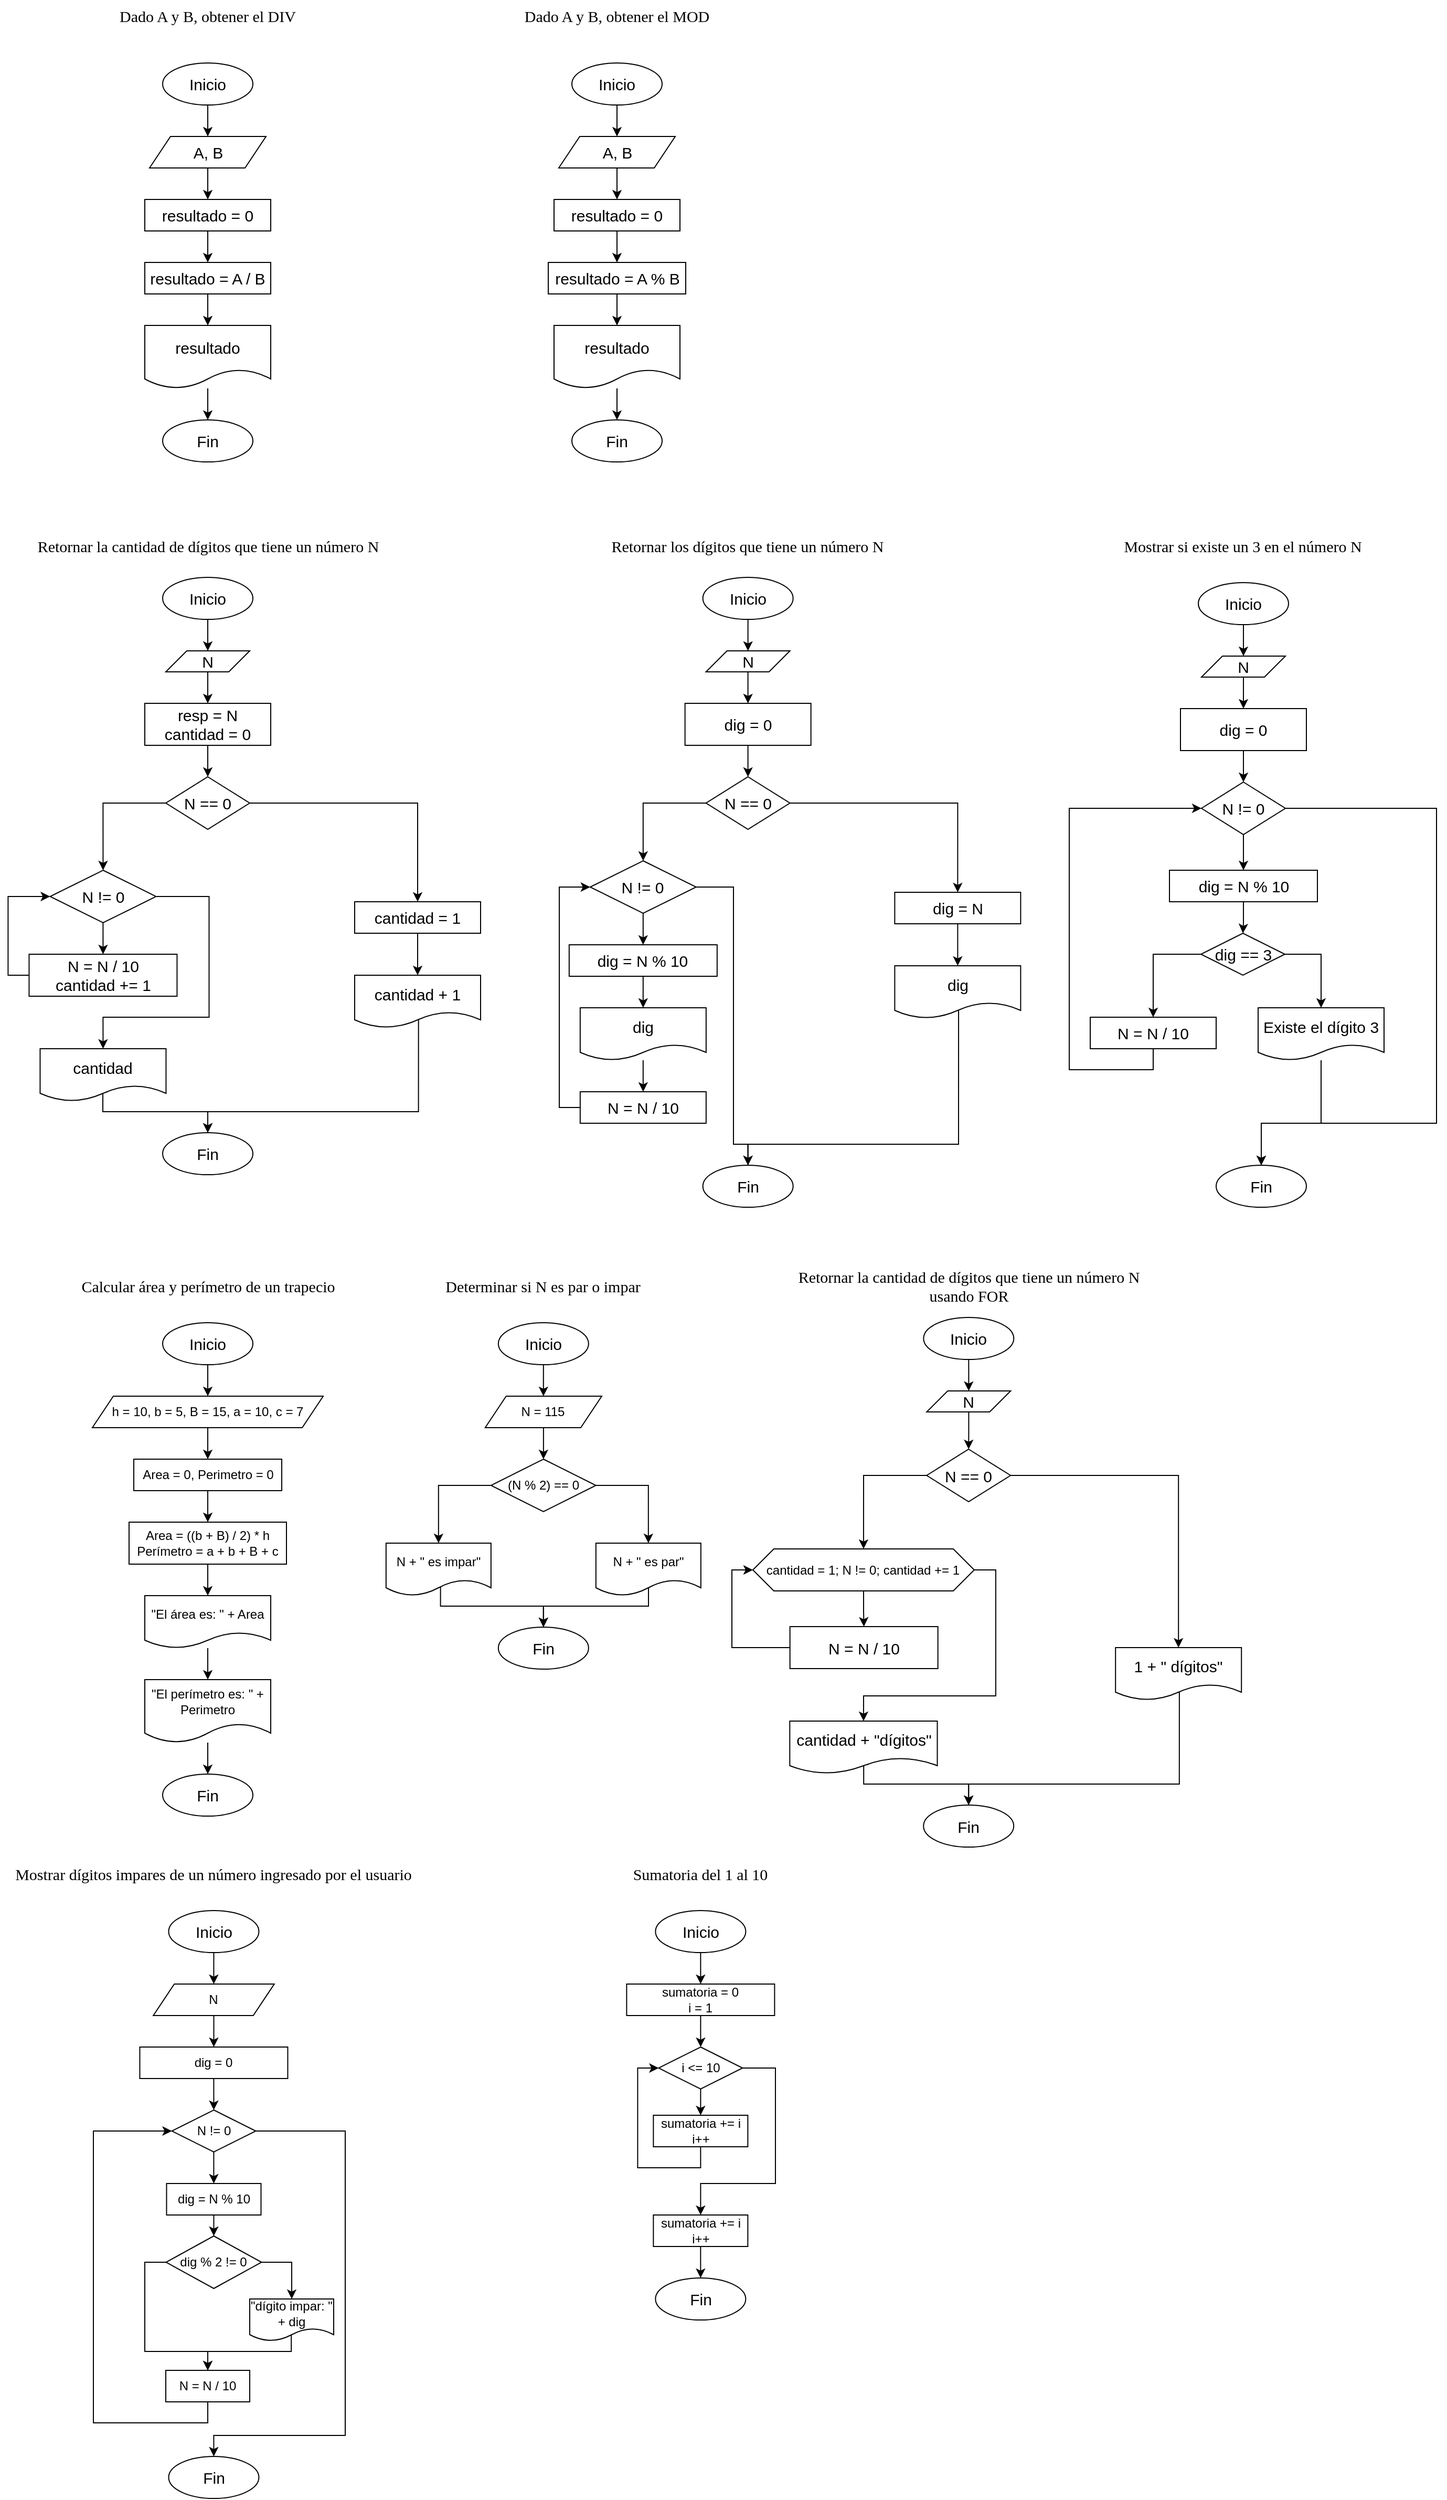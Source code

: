 <mxfile version="20.8.16" type="device"><diagram name="Página-1" id="uD408rvmGwpQXw0aSJ4G"><mxGraphModel dx="494" dy="295" grid="1" gridSize="10" guides="1" tooltips="1" connect="1" arrows="1" fold="1" page="1" pageScale="1" pageWidth="827" pageHeight="1169" math="0" shadow="0"><root><mxCell id="0"/><mxCell id="1" parent="0"/><mxCell id="5Xjq8jHOqUXC_461pEGS-1" value="&lt;font face=&quot;Garamond&quot; style=&quot;font-size: 15px;&quot;&gt;Dado A y B, obtener el DIV&lt;/font&gt;" style="text;html=1;strokeColor=none;fillColor=none;align=center;verticalAlign=middle;whiteSpace=wrap;rounded=0;" parent="1" vertex="1"><mxGeometry x="89" y="50" width="260" height="30" as="geometry"/></mxCell><mxCell id="5Xjq8jHOqUXC_461pEGS-2" value="&lt;font face=&quot;Garamond&quot; style=&quot;font-size: 15px;&quot;&gt;Dado A y B, obtener el MOD&lt;/font&gt;" style="text;html=1;strokeColor=none;fillColor=none;align=center;verticalAlign=middle;whiteSpace=wrap;rounded=0;" parent="1" vertex="1"><mxGeometry x="479" y="50" width="260" height="30" as="geometry"/></mxCell><mxCell id="5Xjq8jHOqUXC_461pEGS-12" style="edgeStyle=orthogonalEdgeStyle;rounded=0;orthogonalLoop=1;jettySize=auto;html=1;entryX=0.5;entryY=0;entryDx=0;entryDy=0;fontFamily=Helvetica;fontSize=15;" parent="1" source="5Xjq8jHOqUXC_461pEGS-3" target="5Xjq8jHOqUXC_461pEGS-4" edge="1"><mxGeometry relative="1" as="geometry"/></mxCell><mxCell id="5Xjq8jHOqUXC_461pEGS-3" value="&lt;font face=&quot;Helvetica&quot;&gt;Inicio&lt;/font&gt;" style="ellipse;whiteSpace=wrap;html=1;fontFamily=Garamond;fontSize=15;" parent="1" vertex="1"><mxGeometry x="176" y="110" width="86" height="40" as="geometry"/></mxCell><mxCell id="5Xjq8jHOqUXC_461pEGS-13" style="edgeStyle=orthogonalEdgeStyle;rounded=0;orthogonalLoop=1;jettySize=auto;html=1;entryX=0.5;entryY=0;entryDx=0;entryDy=0;fontFamily=Helvetica;fontSize=15;" parent="1" source="5Xjq8jHOqUXC_461pEGS-4" target="5Xjq8jHOqUXC_461pEGS-5" edge="1"><mxGeometry relative="1" as="geometry"/></mxCell><mxCell id="5Xjq8jHOqUXC_461pEGS-4" value="A, B" style="shape=parallelogram;perimeter=parallelogramPerimeter;whiteSpace=wrap;html=1;fixedSize=1;fontFamily=Helvetica;fontSize=15;" parent="1" vertex="1"><mxGeometry x="163.5" y="180" width="111" height="30" as="geometry"/></mxCell><mxCell id="5Xjq8jHOqUXC_461pEGS-14" style="edgeStyle=orthogonalEdgeStyle;rounded=0;orthogonalLoop=1;jettySize=auto;html=1;entryX=0.5;entryY=0;entryDx=0;entryDy=0;fontFamily=Helvetica;fontSize=15;" parent="1" source="5Xjq8jHOqUXC_461pEGS-5" target="5Xjq8jHOqUXC_461pEGS-6" edge="1"><mxGeometry relative="1" as="geometry"/></mxCell><mxCell id="5Xjq8jHOqUXC_461pEGS-5" value="resultado = 0" style="rounded=0;whiteSpace=wrap;html=1;fontFamily=Helvetica;fontSize=15;" parent="1" vertex="1"><mxGeometry x="159" y="240" width="120" height="30" as="geometry"/></mxCell><mxCell id="5Xjq8jHOqUXC_461pEGS-15" style="edgeStyle=orthogonalEdgeStyle;rounded=0;orthogonalLoop=1;jettySize=auto;html=1;entryX=0.5;entryY=0;entryDx=0;entryDy=0;fontFamily=Helvetica;fontSize=15;" parent="1" source="5Xjq8jHOqUXC_461pEGS-6" target="5Xjq8jHOqUXC_461pEGS-8" edge="1"><mxGeometry relative="1" as="geometry"/></mxCell><mxCell id="5Xjq8jHOqUXC_461pEGS-6" value="resultado = A / B" style="rounded=0;whiteSpace=wrap;html=1;fontFamily=Helvetica;fontSize=15;" parent="1" vertex="1"><mxGeometry x="159" y="300" width="120" height="30" as="geometry"/></mxCell><mxCell id="5Xjq8jHOqUXC_461pEGS-16" style="edgeStyle=orthogonalEdgeStyle;rounded=0;orthogonalLoop=1;jettySize=auto;html=1;entryX=0.5;entryY=0;entryDx=0;entryDy=0;fontFamily=Helvetica;fontSize=15;" parent="1" source="5Xjq8jHOqUXC_461pEGS-8" target="5Xjq8jHOqUXC_461pEGS-10" edge="1"><mxGeometry relative="1" as="geometry"/></mxCell><mxCell id="5Xjq8jHOqUXC_461pEGS-8" value="resultado" style="shape=document;whiteSpace=wrap;html=1;boundedLbl=1;fontFamily=Helvetica;fontSize=15;" parent="1" vertex="1"><mxGeometry x="159" y="360" width="120" height="60" as="geometry"/></mxCell><mxCell id="5Xjq8jHOqUXC_461pEGS-10" value="&lt;font face=&quot;Helvetica&quot;&gt;Fin&lt;/font&gt;" style="ellipse;whiteSpace=wrap;html=1;fontFamily=Garamond;fontSize=15;" parent="1" vertex="1"><mxGeometry x="176" y="450" width="86" height="40" as="geometry"/></mxCell><mxCell id="5Xjq8jHOqUXC_461pEGS-17" style="edgeStyle=orthogonalEdgeStyle;rounded=0;orthogonalLoop=1;jettySize=auto;html=1;entryX=0.5;entryY=0;entryDx=0;entryDy=0;fontFamily=Helvetica;fontSize=15;" parent="1" source="5Xjq8jHOqUXC_461pEGS-18" target="5Xjq8jHOqUXC_461pEGS-20" edge="1"><mxGeometry relative="1" as="geometry"/></mxCell><mxCell id="5Xjq8jHOqUXC_461pEGS-18" value="&lt;font face=&quot;Helvetica&quot;&gt;Inicio&lt;/font&gt;" style="ellipse;whiteSpace=wrap;html=1;fontFamily=Garamond;fontSize=15;" parent="1" vertex="1"><mxGeometry x="566" y="110" width="86" height="40" as="geometry"/></mxCell><mxCell id="5Xjq8jHOqUXC_461pEGS-19" style="edgeStyle=orthogonalEdgeStyle;rounded=0;orthogonalLoop=1;jettySize=auto;html=1;entryX=0.5;entryY=0;entryDx=0;entryDy=0;fontFamily=Helvetica;fontSize=15;" parent="1" source="5Xjq8jHOqUXC_461pEGS-20" target="5Xjq8jHOqUXC_461pEGS-22" edge="1"><mxGeometry relative="1" as="geometry"/></mxCell><mxCell id="5Xjq8jHOqUXC_461pEGS-20" value="A, B" style="shape=parallelogram;perimeter=parallelogramPerimeter;whiteSpace=wrap;html=1;fixedSize=1;fontFamily=Helvetica;fontSize=15;" parent="1" vertex="1"><mxGeometry x="553.5" y="180" width="111" height="30" as="geometry"/></mxCell><mxCell id="5Xjq8jHOqUXC_461pEGS-21" style="edgeStyle=orthogonalEdgeStyle;rounded=0;orthogonalLoop=1;jettySize=auto;html=1;entryX=0.5;entryY=0;entryDx=0;entryDy=0;fontFamily=Helvetica;fontSize=15;" parent="1" source="5Xjq8jHOqUXC_461pEGS-22" target="5Xjq8jHOqUXC_461pEGS-24" edge="1"><mxGeometry relative="1" as="geometry"/></mxCell><mxCell id="5Xjq8jHOqUXC_461pEGS-22" value="resultado = 0" style="rounded=0;whiteSpace=wrap;html=1;fontFamily=Helvetica;fontSize=15;" parent="1" vertex="1"><mxGeometry x="549" y="240" width="120" height="30" as="geometry"/></mxCell><mxCell id="5Xjq8jHOqUXC_461pEGS-23" style="edgeStyle=orthogonalEdgeStyle;rounded=0;orthogonalLoop=1;jettySize=auto;html=1;entryX=0.5;entryY=0;entryDx=0;entryDy=0;fontFamily=Helvetica;fontSize=15;" parent="1" source="5Xjq8jHOqUXC_461pEGS-24" target="5Xjq8jHOqUXC_461pEGS-26" edge="1"><mxGeometry relative="1" as="geometry"/></mxCell><mxCell id="5Xjq8jHOqUXC_461pEGS-24" value="resultado = A % B" style="rounded=0;whiteSpace=wrap;html=1;fontFamily=Helvetica;fontSize=15;" parent="1" vertex="1"><mxGeometry x="543.5" y="300" width="131" height="30" as="geometry"/></mxCell><mxCell id="5Xjq8jHOqUXC_461pEGS-25" style="edgeStyle=orthogonalEdgeStyle;rounded=0;orthogonalLoop=1;jettySize=auto;html=1;entryX=0.5;entryY=0;entryDx=0;entryDy=0;fontFamily=Helvetica;fontSize=15;" parent="1" source="5Xjq8jHOqUXC_461pEGS-26" target="5Xjq8jHOqUXC_461pEGS-27" edge="1"><mxGeometry relative="1" as="geometry"/></mxCell><mxCell id="5Xjq8jHOqUXC_461pEGS-26" value="resultado" style="shape=document;whiteSpace=wrap;html=1;boundedLbl=1;fontFamily=Helvetica;fontSize=15;" parent="1" vertex="1"><mxGeometry x="549" y="360" width="120" height="60" as="geometry"/></mxCell><mxCell id="5Xjq8jHOqUXC_461pEGS-27" value="&lt;font face=&quot;Helvetica&quot;&gt;Fin&lt;/font&gt;" style="ellipse;whiteSpace=wrap;html=1;fontFamily=Garamond;fontSize=15;" parent="1" vertex="1"><mxGeometry x="566" y="450" width="86" height="40" as="geometry"/></mxCell><mxCell id="5Xjq8jHOqUXC_461pEGS-28" value="&lt;font face=&quot;Garamond&quot; style=&quot;font-size: 15px;&quot;&gt;Retornar la cantidad de dígitos que tiene un número N&lt;/font&gt;" style="text;html=1;strokeColor=none;fillColor=none;align=center;verticalAlign=middle;whiteSpace=wrap;rounded=0;" parent="1" vertex="1"><mxGeometry x="53.5" y="555" width="331" height="30" as="geometry"/></mxCell><mxCell id="5Xjq8jHOqUXC_461pEGS-37" style="edgeStyle=orthogonalEdgeStyle;rounded=0;orthogonalLoop=1;jettySize=auto;html=1;entryX=0.5;entryY=0;entryDx=0;entryDy=0;fontFamily=Helvetica;fontSize=15;" parent="1" source="5Xjq8jHOqUXC_461pEGS-29" target="5Xjq8jHOqUXC_461pEGS-31" edge="1"><mxGeometry relative="1" as="geometry"/></mxCell><mxCell id="5Xjq8jHOqUXC_461pEGS-29" value="&lt;font face=&quot;Helvetica&quot;&gt;Inicio&lt;/font&gt;" style="ellipse;whiteSpace=wrap;html=1;fontFamily=Garamond;fontSize=15;" parent="1" vertex="1"><mxGeometry x="176" y="600" width="86" height="40" as="geometry"/></mxCell><mxCell id="5Xjq8jHOqUXC_461pEGS-30" value="&lt;font face=&quot;Helvetica&quot;&gt;Fin&lt;/font&gt;" style="ellipse;whiteSpace=wrap;html=1;fontFamily=Garamond;fontSize=15;" parent="1" vertex="1"><mxGeometry x="176" y="1129" width="86" height="40" as="geometry"/></mxCell><mxCell id="5Xjq8jHOqUXC_461pEGS-38" style="edgeStyle=orthogonalEdgeStyle;rounded=0;orthogonalLoop=1;jettySize=auto;html=1;entryX=0.5;entryY=0;entryDx=0;entryDy=0;fontFamily=Helvetica;fontSize=15;" parent="1" source="5Xjq8jHOqUXC_461pEGS-31" target="5Xjq8jHOqUXC_461pEGS-33" edge="1"><mxGeometry relative="1" as="geometry"/></mxCell><mxCell id="5Xjq8jHOqUXC_461pEGS-31" value="N" style="shape=parallelogram;perimeter=parallelogramPerimeter;whiteSpace=wrap;html=1;fixedSize=1;fontFamily=Helvetica;fontSize=15;" parent="1" vertex="1"><mxGeometry x="179" y="670" width="80" height="20" as="geometry"/></mxCell><mxCell id="5Xjq8jHOqUXC_461pEGS-40" style="edgeStyle=orthogonalEdgeStyle;rounded=0;orthogonalLoop=1;jettySize=auto;html=1;entryX=0.5;entryY=0;entryDx=0;entryDy=0;fontFamily=Helvetica;fontSize=15;" parent="1" source="5Xjq8jHOqUXC_461pEGS-32" target="5Xjq8jHOqUXC_461pEGS-34" edge="1"><mxGeometry relative="1" as="geometry"/></mxCell><mxCell id="5Xjq8jHOqUXC_461pEGS-42" style="edgeStyle=orthogonalEdgeStyle;rounded=0;orthogonalLoop=1;jettySize=auto;html=1;fontFamily=Helvetica;fontSize=15;entryX=0.5;entryY=0;entryDx=0;entryDy=0;exitX=1;exitY=0.5;exitDx=0;exitDy=0;" parent="1" source="5Xjq8jHOqUXC_461pEGS-32" target="5Xjq8jHOqUXC_461pEGS-41" edge="1"><mxGeometry relative="1" as="geometry"><mxPoint x="250.23" y="999" as="targetPoint"/><Array as="points"><mxPoint x="220.23" y="904"/><mxPoint x="220.23" y="1019"/><mxPoint x="119.23" y="1019"/></Array></mxGeometry></mxCell><mxCell id="5Xjq8jHOqUXC_461pEGS-32" value="N != 0" style="rhombus;whiteSpace=wrap;html=1;fontFamily=Helvetica;fontSize=15;" parent="1" vertex="1"><mxGeometry x="68.73" y="879" width="101" height="50" as="geometry"/></mxCell><mxCell id="5Xjq8jHOqUXC_461pEGS-44" style="edgeStyle=orthogonalEdgeStyle;rounded=0;orthogonalLoop=1;jettySize=auto;html=1;entryX=0.5;entryY=0;entryDx=0;entryDy=0;fontFamily=Helvetica;fontSize=15;" parent="1" source="5Xjq8jHOqUXC_461pEGS-33" target="5Xjq8jHOqUXC_461pEGS-43" edge="1"><mxGeometry relative="1" as="geometry"/></mxCell><mxCell id="5Xjq8jHOqUXC_461pEGS-33" value="resp = N&lt;br&gt;cantidad = 0" style="rounded=0;whiteSpace=wrap;html=1;fontFamily=Helvetica;fontSize=15;" parent="1" vertex="1"><mxGeometry x="159" y="720" width="120" height="40" as="geometry"/></mxCell><mxCell id="5Xjq8jHOqUXC_461pEGS-36" style="edgeStyle=orthogonalEdgeStyle;rounded=0;orthogonalLoop=1;jettySize=auto;html=1;entryX=0;entryY=0.5;entryDx=0;entryDy=0;fontFamily=Helvetica;fontSize=15;exitX=0;exitY=0.5;exitDx=0;exitDy=0;" parent="1" source="5Xjq8jHOqUXC_461pEGS-34" target="5Xjq8jHOqUXC_461pEGS-32" edge="1"><mxGeometry relative="1" as="geometry"/></mxCell><mxCell id="5Xjq8jHOqUXC_461pEGS-34" value="N = N / 10&lt;br&gt;cantidad += 1" style="rounded=0;whiteSpace=wrap;html=1;fontFamily=Helvetica;fontSize=15;" parent="1" vertex="1"><mxGeometry x="48.73" y="959" width="141" height="40" as="geometry"/></mxCell><mxCell id="5Xjq8jHOqUXC_461pEGS-48" style="edgeStyle=orthogonalEdgeStyle;rounded=0;orthogonalLoop=1;jettySize=auto;html=1;entryX=0.5;entryY=0;entryDx=0;entryDy=0;fontFamily=Helvetica;fontSize=15;exitX=0.533;exitY=0.825;exitDx=0;exitDy=0;exitPerimeter=0;" parent="1" source="5Xjq8jHOqUXC_461pEGS-41" target="5Xjq8jHOqUXC_461pEGS-30" edge="1"><mxGeometry relative="1" as="geometry"><Array as="points"><mxPoint x="119" y="1109"/><mxPoint x="219" y="1109"/></Array></mxGeometry></mxCell><mxCell id="5Xjq8jHOqUXC_461pEGS-41" value="cantidad" style="shape=document;whiteSpace=wrap;html=1;boundedLbl=1;fontFamily=Helvetica;fontSize=15;" parent="1" vertex="1"><mxGeometry x="59.23" y="1049" width="120" height="50" as="geometry"/></mxCell><mxCell id="5Xjq8jHOqUXC_461pEGS-51" style="edgeStyle=orthogonalEdgeStyle;rounded=0;orthogonalLoop=1;jettySize=auto;html=1;entryX=0.5;entryY=0;entryDx=0;entryDy=0;fontFamily=Helvetica;fontSize=15;" parent="1" source="5Xjq8jHOqUXC_461pEGS-43" target="5Xjq8jHOqUXC_461pEGS-50" edge="1"><mxGeometry relative="1" as="geometry"/></mxCell><mxCell id="5Xjq8jHOqUXC_461pEGS-99" style="edgeStyle=orthogonalEdgeStyle;rounded=0;orthogonalLoop=1;jettySize=auto;html=1;entryX=0.5;entryY=0;entryDx=0;entryDy=0;fontFamily=Helvetica;fontSize=15;" parent="1" source="5Xjq8jHOqUXC_461pEGS-43" target="5Xjq8jHOqUXC_461pEGS-32" edge="1"><mxGeometry relative="1" as="geometry"/></mxCell><mxCell id="5Xjq8jHOqUXC_461pEGS-43" value="N == 0" style="rhombus;whiteSpace=wrap;html=1;fontFamily=Helvetica;fontSize=15;" parent="1" vertex="1"><mxGeometry x="179" y="790" width="80" height="50" as="geometry"/></mxCell><mxCell id="5Xjq8jHOqUXC_461pEGS-49" style="edgeStyle=orthogonalEdgeStyle;rounded=0;orthogonalLoop=1;jettySize=auto;html=1;entryX=0.5;entryY=0;entryDx=0;entryDy=0;fontFamily=Helvetica;fontSize=15;exitX=0.507;exitY=0.846;exitDx=0;exitDy=0;exitPerimeter=0;" parent="1" source="5Xjq8jHOqUXC_461pEGS-46" target="5Xjq8jHOqUXC_461pEGS-30" edge="1"><mxGeometry relative="1" as="geometry"><Array as="points"><mxPoint x="420" y="1109"/><mxPoint x="219" y="1109"/></Array></mxGeometry></mxCell><mxCell id="5Xjq8jHOqUXC_461pEGS-46" value="cantidad + 1" style="shape=document;whiteSpace=wrap;html=1;boundedLbl=1;fontFamily=Helvetica;fontSize=15;" parent="1" vertex="1"><mxGeometry x="359" y="979" width="120" height="50" as="geometry"/></mxCell><mxCell id="5Xjq8jHOqUXC_461pEGS-52" style="edgeStyle=orthogonalEdgeStyle;rounded=0;orthogonalLoop=1;jettySize=auto;html=1;entryX=0.5;entryY=0;entryDx=0;entryDy=0;fontFamily=Helvetica;fontSize=15;" parent="1" source="5Xjq8jHOqUXC_461pEGS-50" target="5Xjq8jHOqUXC_461pEGS-46" edge="1"><mxGeometry relative="1" as="geometry"/></mxCell><mxCell id="5Xjq8jHOqUXC_461pEGS-50" value="cantidad = 1" style="rounded=0;whiteSpace=wrap;html=1;fontFamily=Helvetica;fontSize=15;" parent="1" vertex="1"><mxGeometry x="359" y="909" width="120" height="30" as="geometry"/></mxCell><mxCell id="5Xjq8jHOqUXC_461pEGS-66" value="&lt;font face=&quot;Garamond&quot; style=&quot;font-size: 15px;&quot;&gt;Retornar los dígitos que tiene un número N&lt;/font&gt;" style="text;html=1;strokeColor=none;fillColor=none;align=center;verticalAlign=middle;whiteSpace=wrap;rounded=0;" parent="1" vertex="1"><mxGeometry x="568.33" y="555" width="331" height="30" as="geometry"/></mxCell><mxCell id="5Xjq8jHOqUXC_461pEGS-67" style="edgeStyle=orthogonalEdgeStyle;rounded=0;orthogonalLoop=1;jettySize=auto;html=1;entryX=0.5;entryY=0;entryDx=0;entryDy=0;fontFamily=Helvetica;fontSize=15;" parent="1" source="5Xjq8jHOqUXC_461pEGS-68" target="5Xjq8jHOqUXC_461pEGS-71" edge="1"><mxGeometry relative="1" as="geometry"/></mxCell><mxCell id="5Xjq8jHOqUXC_461pEGS-68" value="&lt;font face=&quot;Helvetica&quot;&gt;Inicio&lt;/font&gt;" style="ellipse;whiteSpace=wrap;html=1;fontFamily=Garamond;fontSize=15;" parent="1" vertex="1"><mxGeometry x="690.83" y="600" width="86" height="40" as="geometry"/></mxCell><mxCell id="5Xjq8jHOqUXC_461pEGS-69" value="&lt;font face=&quot;Helvetica&quot;&gt;Fin&lt;/font&gt;" style="ellipse;whiteSpace=wrap;html=1;fontFamily=Garamond;fontSize=15;" parent="1" vertex="1"><mxGeometry x="690.83" y="1160" width="86" height="40" as="geometry"/></mxCell><mxCell id="5Xjq8jHOqUXC_461pEGS-70" style="edgeStyle=orthogonalEdgeStyle;rounded=0;orthogonalLoop=1;jettySize=auto;html=1;entryX=0.5;entryY=0;entryDx=0;entryDy=0;fontFamily=Helvetica;fontSize=15;" parent="1" source="5Xjq8jHOqUXC_461pEGS-71" target="5Xjq8jHOqUXC_461pEGS-76" edge="1"><mxGeometry relative="1" as="geometry"/></mxCell><mxCell id="5Xjq8jHOqUXC_461pEGS-71" value="N" style="shape=parallelogram;perimeter=parallelogramPerimeter;whiteSpace=wrap;html=1;fixedSize=1;fontFamily=Helvetica;fontSize=15;" parent="1" vertex="1"><mxGeometry x="693.83" y="670" width="80" height="20" as="geometry"/></mxCell><mxCell id="5Xjq8jHOqUXC_461pEGS-72" style="edgeStyle=orthogonalEdgeStyle;rounded=0;orthogonalLoop=1;jettySize=auto;html=1;entryX=0.5;entryY=0;entryDx=0;entryDy=0;fontFamily=Helvetica;fontSize=15;" parent="1" source="5Xjq8jHOqUXC_461pEGS-74" target="5Xjq8jHOqUXC_461pEGS-78" edge="1"><mxGeometry relative="1" as="geometry"/></mxCell><mxCell id="5Xjq8jHOqUXC_461pEGS-101" style="edgeStyle=orthogonalEdgeStyle;rounded=0;orthogonalLoop=1;jettySize=auto;html=1;entryX=0.5;entryY=0;entryDx=0;entryDy=0;fontFamily=Helvetica;fontSize=15;" parent="1" source="5Xjq8jHOqUXC_461pEGS-74" target="5Xjq8jHOqUXC_461pEGS-69" edge="1"><mxGeometry relative="1" as="geometry"><Array as="points"><mxPoint x="720" y="895"/><mxPoint x="720" y="1140"/><mxPoint x="734" y="1140"/></Array></mxGeometry></mxCell><mxCell id="5Xjq8jHOqUXC_461pEGS-74" value="N != 0" style="rhombus;whiteSpace=wrap;html=1;fontFamily=Helvetica;fontSize=15;" parent="1" vertex="1"><mxGeometry x="583.42" y="870" width="101" height="50" as="geometry"/></mxCell><mxCell id="5Xjq8jHOqUXC_461pEGS-75" style="edgeStyle=orthogonalEdgeStyle;rounded=0;orthogonalLoop=1;jettySize=auto;html=1;entryX=0.5;entryY=0;entryDx=0;entryDy=0;fontFamily=Helvetica;fontSize=15;" parent="1" source="5Xjq8jHOqUXC_461pEGS-76" target="5Xjq8jHOqUXC_461pEGS-83" edge="1"><mxGeometry relative="1" as="geometry"/></mxCell><mxCell id="5Xjq8jHOqUXC_461pEGS-76" value="dig = 0" style="rounded=0;whiteSpace=wrap;html=1;fontFamily=Helvetica;fontSize=15;" parent="1" vertex="1"><mxGeometry x="673.83" y="720" width="120" height="40" as="geometry"/></mxCell><mxCell id="5Xjq8jHOqUXC_461pEGS-96" style="edgeStyle=orthogonalEdgeStyle;rounded=0;orthogonalLoop=1;jettySize=auto;html=1;entryX=0.5;entryY=0;entryDx=0;entryDy=0;fontFamily=Helvetica;fontSize=15;" parent="1" source="5Xjq8jHOqUXC_461pEGS-78" target="5Xjq8jHOqUXC_461pEGS-93" edge="1"><mxGeometry relative="1" as="geometry"/></mxCell><mxCell id="5Xjq8jHOqUXC_461pEGS-78" value="dig = N % 10" style="rounded=0;whiteSpace=wrap;html=1;fontFamily=Helvetica;fontSize=15;" parent="1" vertex="1"><mxGeometry x="563.42" y="950" width="141" height="30" as="geometry"/></mxCell><mxCell id="5Xjq8jHOqUXC_461pEGS-81" style="edgeStyle=orthogonalEdgeStyle;rounded=0;orthogonalLoop=1;jettySize=auto;html=1;entryX=0.5;entryY=0;entryDx=0;entryDy=0;fontFamily=Helvetica;fontSize=15;" parent="1" source="5Xjq8jHOqUXC_461pEGS-83" target="5Xjq8jHOqUXC_461pEGS-87" edge="1"><mxGeometry relative="1" as="geometry"/></mxCell><mxCell id="5Xjq8jHOqUXC_461pEGS-100" style="edgeStyle=orthogonalEdgeStyle;rounded=0;orthogonalLoop=1;jettySize=auto;html=1;entryX=0.5;entryY=0;entryDx=0;entryDy=0;fontFamily=Helvetica;fontSize=15;" parent="1" source="5Xjq8jHOqUXC_461pEGS-83" target="5Xjq8jHOqUXC_461pEGS-74" edge="1"><mxGeometry relative="1" as="geometry"/></mxCell><mxCell id="5Xjq8jHOqUXC_461pEGS-83" value="N == 0" style="rhombus;whiteSpace=wrap;html=1;fontFamily=Helvetica;fontSize=15;" parent="1" vertex="1"><mxGeometry x="693.83" y="790" width="80" height="50" as="geometry"/></mxCell><mxCell id="5Xjq8jHOqUXC_461pEGS-84" style="edgeStyle=orthogonalEdgeStyle;rounded=0;orthogonalLoop=1;jettySize=auto;html=1;entryX=0.5;entryY=0;entryDx=0;entryDy=0;fontFamily=Helvetica;fontSize=15;exitX=0.507;exitY=0.846;exitDx=0;exitDy=0;exitPerimeter=0;" parent="1" source="5Xjq8jHOqUXC_461pEGS-85" target="5Xjq8jHOqUXC_461pEGS-69" edge="1"><mxGeometry relative="1" as="geometry"><Array as="points"><mxPoint x="935" y="1140"/><mxPoint x="734" y="1140"/></Array></mxGeometry></mxCell><mxCell id="5Xjq8jHOqUXC_461pEGS-85" value="dig" style="shape=document;whiteSpace=wrap;html=1;boundedLbl=1;fontFamily=Helvetica;fontSize=15;" parent="1" vertex="1"><mxGeometry x="873.69" y="970" width="120" height="50" as="geometry"/></mxCell><mxCell id="5Xjq8jHOqUXC_461pEGS-86" style="edgeStyle=orthogonalEdgeStyle;rounded=0;orthogonalLoop=1;jettySize=auto;html=1;entryX=0.5;entryY=0;entryDx=0;entryDy=0;fontFamily=Helvetica;fontSize=15;" parent="1" source="5Xjq8jHOqUXC_461pEGS-87" target="5Xjq8jHOqUXC_461pEGS-85" edge="1"><mxGeometry relative="1" as="geometry"/></mxCell><mxCell id="5Xjq8jHOqUXC_461pEGS-87" value="dig = N" style="rounded=0;whiteSpace=wrap;html=1;fontFamily=Helvetica;fontSize=15;" parent="1" vertex="1"><mxGeometry x="873.69" y="900" width="120" height="30" as="geometry"/></mxCell><mxCell id="5Xjq8jHOqUXC_461pEGS-97" style="edgeStyle=orthogonalEdgeStyle;rounded=0;orthogonalLoop=1;jettySize=auto;html=1;entryX=0.5;entryY=0;entryDx=0;entryDy=0;fontFamily=Helvetica;fontSize=15;" parent="1" source="5Xjq8jHOqUXC_461pEGS-93" target="5Xjq8jHOqUXC_461pEGS-94" edge="1"><mxGeometry relative="1" as="geometry"/></mxCell><mxCell id="5Xjq8jHOqUXC_461pEGS-93" value="dig" style="shape=document;whiteSpace=wrap;html=1;boundedLbl=1;fontFamily=Helvetica;fontSize=15;" parent="1" vertex="1"><mxGeometry x="573.92" y="1010" width="120" height="50" as="geometry"/></mxCell><mxCell id="5Xjq8jHOqUXC_461pEGS-98" style="edgeStyle=orthogonalEdgeStyle;rounded=0;orthogonalLoop=1;jettySize=auto;html=1;entryX=0;entryY=0.5;entryDx=0;entryDy=0;fontFamily=Helvetica;fontSize=15;" parent="1" source="5Xjq8jHOqUXC_461pEGS-94" target="5Xjq8jHOqUXC_461pEGS-74" edge="1"><mxGeometry relative="1" as="geometry"><Array as="points"><mxPoint x="554" y="1105"/><mxPoint x="554" y="895"/></Array></mxGeometry></mxCell><mxCell id="5Xjq8jHOqUXC_461pEGS-94" value="N = N / 10" style="rounded=0;whiteSpace=wrap;html=1;fontFamily=Helvetica;fontSize=15;" parent="1" vertex="1"><mxGeometry x="573.92" y="1090" width="120" height="30" as="geometry"/></mxCell><mxCell id="5Xjq8jHOqUXC_461pEGS-102" style="edgeStyle=orthogonalEdgeStyle;rounded=0;orthogonalLoop=1;jettySize=auto;html=1;entryX=0.5;entryY=0;entryDx=0;entryDy=0;fontFamily=Helvetica;fontSize=15;" parent="1" source="5Xjq8jHOqUXC_461pEGS-103" target="5Xjq8jHOqUXC_461pEGS-105" edge="1"><mxGeometry relative="1" as="geometry"/></mxCell><mxCell id="5Xjq8jHOqUXC_461pEGS-103" value="&lt;font face=&quot;Helvetica&quot;&gt;Inicio&lt;/font&gt;" style="ellipse;whiteSpace=wrap;html=1;fontFamily=Garamond;fontSize=15;" parent="1" vertex="1"><mxGeometry x="1163" y="605" width="86" height="40" as="geometry"/></mxCell><mxCell id="5Xjq8jHOqUXC_461pEGS-104" style="edgeStyle=orthogonalEdgeStyle;rounded=0;orthogonalLoop=1;jettySize=auto;html=1;entryX=0.5;entryY=0;entryDx=0;entryDy=0;fontFamily=Helvetica;fontSize=15;" parent="1" source="5Xjq8jHOqUXC_461pEGS-105" target="5Xjq8jHOqUXC_461pEGS-107" edge="1"><mxGeometry relative="1" as="geometry"/></mxCell><mxCell id="5Xjq8jHOqUXC_461pEGS-105" value="N" style="shape=parallelogram;perimeter=parallelogramPerimeter;whiteSpace=wrap;html=1;fixedSize=1;fontFamily=Helvetica;fontSize=15;" parent="1" vertex="1"><mxGeometry x="1166" y="675" width="80" height="20" as="geometry"/></mxCell><mxCell id="5Xjq8jHOqUXC_461pEGS-106" style="edgeStyle=orthogonalEdgeStyle;rounded=0;orthogonalLoop=1;jettySize=auto;html=1;entryX=0.5;entryY=0;entryDx=0;entryDy=0;fontFamily=Helvetica;fontSize=15;" parent="1" source="5Xjq8jHOqUXC_461pEGS-107" target="5Xjq8jHOqUXC_461pEGS-108" edge="1"><mxGeometry relative="1" as="geometry"/></mxCell><mxCell id="5Xjq8jHOqUXC_461pEGS-107" value="dig = 0" style="rounded=0;whiteSpace=wrap;html=1;fontFamily=Helvetica;fontSize=15;" parent="1" vertex="1"><mxGeometry x="1146" y="725" width="120" height="40" as="geometry"/></mxCell><mxCell id="5Xjq8jHOqUXC_461pEGS-119" style="edgeStyle=orthogonalEdgeStyle;rounded=0;orthogonalLoop=1;jettySize=auto;html=1;entryX=0.5;entryY=0;entryDx=0;entryDy=0;fontFamily=Helvetica;fontSize=15;" parent="1" source="5Xjq8jHOqUXC_461pEGS-108" target="5Xjq8jHOqUXC_461pEGS-112" edge="1"><mxGeometry relative="1" as="geometry"/></mxCell><mxCell id="5Xjq8jHOqUXC_461pEGS-124" style="edgeStyle=orthogonalEdgeStyle;rounded=0;orthogonalLoop=1;jettySize=auto;html=1;exitX=1;exitY=0.5;exitDx=0;exitDy=0;fontFamily=Helvetica;fontSize=15;entryX=0.5;entryY=0;entryDx=0;entryDy=0;" parent="1" source="5Xjq8jHOqUXC_461pEGS-108" target="5Xjq8jHOqUXC_461pEGS-127" edge="1"><mxGeometry relative="1" as="geometry"><mxPoint x="1400" y="1170" as="targetPoint"/><Array as="points"><mxPoint x="1390" y="820"/><mxPoint x="1390" y="1120"/><mxPoint x="1223" y="1120"/></Array></mxGeometry></mxCell><mxCell id="5Xjq8jHOqUXC_461pEGS-108" value="N != 0" style="rhombus;whiteSpace=wrap;html=1;fontFamily=Helvetica;fontSize=15;" parent="1" vertex="1"><mxGeometry x="1166" y="795" width="80" height="50" as="geometry"/></mxCell><mxCell id="5Xjq8jHOqUXC_461pEGS-109" value="&lt;font face=&quot;Garamond&quot; style=&quot;font-size: 15px;&quot;&gt;Mostrar si existe un 3 en el número N&lt;/font&gt;" style="text;html=1;strokeColor=none;fillColor=none;align=center;verticalAlign=middle;whiteSpace=wrap;rounded=0;" parent="1" vertex="1"><mxGeometry x="1040" y="555" width="331" height="30" as="geometry"/></mxCell><mxCell id="5Xjq8jHOqUXC_461pEGS-120" style="edgeStyle=orthogonalEdgeStyle;rounded=0;orthogonalLoop=1;jettySize=auto;html=1;entryX=0.5;entryY=0;entryDx=0;entryDy=0;fontFamily=Helvetica;fontSize=15;" parent="1" source="5Xjq8jHOqUXC_461pEGS-112" target="5Xjq8jHOqUXC_461pEGS-116" edge="1"><mxGeometry relative="1" as="geometry"/></mxCell><mxCell id="5Xjq8jHOqUXC_461pEGS-112" value="dig = N % 10" style="rounded=0;whiteSpace=wrap;html=1;fontFamily=Helvetica;fontSize=15;" parent="1" vertex="1"><mxGeometry x="1135.5" y="879" width="141" height="30" as="geometry"/></mxCell><mxCell id="5Xjq8jHOqUXC_461pEGS-128" style="edgeStyle=orthogonalEdgeStyle;rounded=0;orthogonalLoop=1;jettySize=auto;html=1;entryX=0.5;entryY=0;entryDx=0;entryDy=0;fontFamily=Helvetica;fontSize=15;" parent="1" source="5Xjq8jHOqUXC_461pEGS-114" target="5Xjq8jHOqUXC_461pEGS-127" edge="1"><mxGeometry relative="1" as="geometry"><Array as="points"><mxPoint x="1280" y="1120"/><mxPoint x="1223" y="1120"/></Array></mxGeometry></mxCell><mxCell id="5Xjq8jHOqUXC_461pEGS-114" value="Existe el dígito 3" style="shape=document;whiteSpace=wrap;html=1;boundedLbl=1;fontFamily=Helvetica;fontSize=15;" parent="1" vertex="1"><mxGeometry x="1220" y="1010" width="120" height="50" as="geometry"/></mxCell><mxCell id="5Xjq8jHOqUXC_461pEGS-121" style="edgeStyle=orthogonalEdgeStyle;rounded=0;orthogonalLoop=1;jettySize=auto;html=1;exitX=0.5;exitY=1;exitDx=0;exitDy=0;entryX=0;entryY=0.5;entryDx=0;entryDy=0;fontFamily=Helvetica;fontSize=15;" parent="1" source="5Xjq8jHOqUXC_461pEGS-115" target="5Xjq8jHOqUXC_461pEGS-108" edge="1"><mxGeometry relative="1" as="geometry"><Array as="points"><mxPoint x="1120" y="1069"/><mxPoint x="1040" y="1069"/><mxPoint x="1040" y="820"/></Array></mxGeometry></mxCell><mxCell id="5Xjq8jHOqUXC_461pEGS-115" value="N = N / 10" style="rounded=0;whiteSpace=wrap;html=1;fontFamily=Helvetica;fontSize=15;" parent="1" vertex="1"><mxGeometry x="1060" y="1019" width="120" height="30" as="geometry"/></mxCell><mxCell id="5Xjq8jHOqUXC_461pEGS-117" style="edgeStyle=orthogonalEdgeStyle;rounded=0;orthogonalLoop=1;jettySize=auto;html=1;entryX=0.5;entryY=0;entryDx=0;entryDy=0;fontFamily=Helvetica;fontSize=15;exitX=0;exitY=0.5;exitDx=0;exitDy=0;" parent="1" source="5Xjq8jHOqUXC_461pEGS-116" target="5Xjq8jHOqUXC_461pEGS-115" edge="1"><mxGeometry relative="1" as="geometry"/></mxCell><mxCell id="5Xjq8jHOqUXC_461pEGS-118" style="edgeStyle=orthogonalEdgeStyle;rounded=0;orthogonalLoop=1;jettySize=auto;html=1;exitX=1;exitY=0.5;exitDx=0;exitDy=0;entryX=0.5;entryY=0;entryDx=0;entryDy=0;fontFamily=Helvetica;fontSize=15;" parent="1" source="5Xjq8jHOqUXC_461pEGS-116" target="5Xjq8jHOqUXC_461pEGS-114" edge="1"><mxGeometry relative="1" as="geometry"/></mxCell><mxCell id="5Xjq8jHOqUXC_461pEGS-116" value="dig == 3" style="rhombus;whiteSpace=wrap;html=1;fontFamily=Helvetica;fontSize=15;" parent="1" vertex="1"><mxGeometry x="1165.5" y="939" width="80" height="40" as="geometry"/></mxCell><mxCell id="5Xjq8jHOqUXC_461pEGS-127" value="&lt;font face=&quot;Helvetica&quot;&gt;Fin&lt;/font&gt;" style="ellipse;whiteSpace=wrap;html=1;fontFamily=Garamond;fontSize=15;" parent="1" vertex="1"><mxGeometry x="1180" y="1160" width="86" height="40" as="geometry"/></mxCell><mxCell id="cBgkQ8kryoj65ZpLNb_C-2" value="&lt;font face=&quot;Garamond&quot; style=&quot;font-size: 15px;&quot;&gt;Calcular área y perímetro de un trapecio&lt;/font&gt;" style="text;html=1;strokeColor=none;fillColor=none;align=center;verticalAlign=middle;whiteSpace=wrap;rounded=0;" parent="1" vertex="1"><mxGeometry x="53.5" y="1260" width="331" height="30" as="geometry"/></mxCell><mxCell id="cBgkQ8kryoj65ZpLNb_C-11" style="edgeStyle=orthogonalEdgeStyle;rounded=0;orthogonalLoop=1;jettySize=auto;html=1;entryX=0.5;entryY=0;entryDx=0;entryDy=0;" parent="1" source="cBgkQ8kryoj65ZpLNb_C-3" target="cBgkQ8kryoj65ZpLNb_C-6" edge="1"><mxGeometry relative="1" as="geometry"/></mxCell><mxCell id="cBgkQ8kryoj65ZpLNb_C-3" value="&lt;font face=&quot;Helvetica&quot;&gt;Inicio&lt;/font&gt;" style="ellipse;whiteSpace=wrap;html=1;fontFamily=Garamond;fontSize=15;" parent="1" vertex="1"><mxGeometry x="176" y="1310" width="86" height="40" as="geometry"/></mxCell><mxCell id="cBgkQ8kryoj65ZpLNb_C-13" style="edgeStyle=orthogonalEdgeStyle;rounded=0;orthogonalLoop=1;jettySize=auto;html=1;entryX=0.5;entryY=0;entryDx=0;entryDy=0;" parent="1" source="cBgkQ8kryoj65ZpLNb_C-5" target="cBgkQ8kryoj65ZpLNb_C-7" edge="1"><mxGeometry relative="1" as="geometry"/></mxCell><mxCell id="cBgkQ8kryoj65ZpLNb_C-5" value="Area = 0, Perimetro = 0" style="rounded=0;whiteSpace=wrap;html=1;" parent="1" vertex="1"><mxGeometry x="148.5" y="1440" width="141" height="30" as="geometry"/></mxCell><mxCell id="cBgkQ8kryoj65ZpLNb_C-12" style="edgeStyle=orthogonalEdgeStyle;rounded=0;orthogonalLoop=1;jettySize=auto;html=1;entryX=0.5;entryY=0;entryDx=0;entryDy=0;" parent="1" source="cBgkQ8kryoj65ZpLNb_C-6" target="cBgkQ8kryoj65ZpLNb_C-5" edge="1"><mxGeometry relative="1" as="geometry"/></mxCell><mxCell id="cBgkQ8kryoj65ZpLNb_C-6" value="h = 10, b = 5, B = 15, a = 10, c = 7" style="shape=parallelogram;perimeter=parallelogramPerimeter;whiteSpace=wrap;html=1;fixedSize=1;" parent="1" vertex="1"><mxGeometry x="109" y="1380" width="220" height="30" as="geometry"/></mxCell><mxCell id="cBgkQ8kryoj65ZpLNb_C-14" style="edgeStyle=orthogonalEdgeStyle;rounded=0;orthogonalLoop=1;jettySize=auto;html=1;exitX=0.5;exitY=1;exitDx=0;exitDy=0;entryX=0.5;entryY=0;entryDx=0;entryDy=0;" parent="1" source="cBgkQ8kryoj65ZpLNb_C-7" target="cBgkQ8kryoj65ZpLNb_C-8" edge="1"><mxGeometry relative="1" as="geometry"/></mxCell><mxCell id="cBgkQ8kryoj65ZpLNb_C-7" value="Area = ((b + B) / 2) * h&lt;br&gt;Perímetro = a + b + B + c" style="rounded=0;whiteSpace=wrap;html=1;" parent="1" vertex="1"><mxGeometry x="144" y="1500" width="150" height="40" as="geometry"/></mxCell><mxCell id="cBgkQ8kryoj65ZpLNb_C-15" style="edgeStyle=orthogonalEdgeStyle;rounded=0;orthogonalLoop=1;jettySize=auto;html=1;entryX=0.5;entryY=0;entryDx=0;entryDy=0;" parent="1" source="cBgkQ8kryoj65ZpLNb_C-8" target="cBgkQ8kryoj65ZpLNb_C-9" edge="1"><mxGeometry relative="1" as="geometry"/></mxCell><mxCell id="cBgkQ8kryoj65ZpLNb_C-8" value="&quot;El área es: &quot; + Area" style="shape=document;whiteSpace=wrap;html=1;boundedLbl=1;" parent="1" vertex="1"><mxGeometry x="159" y="1570" width="120" height="50" as="geometry"/></mxCell><mxCell id="cBgkQ8kryoj65ZpLNb_C-16" style="edgeStyle=orthogonalEdgeStyle;rounded=0;orthogonalLoop=1;jettySize=auto;html=1;entryX=0.5;entryY=0;entryDx=0;entryDy=0;" parent="1" source="cBgkQ8kryoj65ZpLNb_C-9" target="cBgkQ8kryoj65ZpLNb_C-10" edge="1"><mxGeometry relative="1" as="geometry"/></mxCell><mxCell id="cBgkQ8kryoj65ZpLNb_C-9" value="&quot;El perímetro es: &quot; + Perimetro" style="shape=document;whiteSpace=wrap;html=1;boundedLbl=1;" parent="1" vertex="1"><mxGeometry x="159" y="1650" width="120" height="60" as="geometry"/></mxCell><mxCell id="cBgkQ8kryoj65ZpLNb_C-10" value="&lt;font face=&quot;Helvetica&quot;&gt;Fin&lt;/font&gt;" style="ellipse;whiteSpace=wrap;html=1;fontFamily=Garamond;fontSize=15;" parent="1" vertex="1"><mxGeometry x="176" y="1740" width="86" height="40" as="geometry"/></mxCell><mxCell id="cBgkQ8kryoj65ZpLNb_C-17" value="&lt;font face=&quot;Garamond&quot; style=&quot;font-size: 15px;&quot;&gt;Determinar si N es par o impar&lt;/font&gt;" style="text;html=1;strokeColor=none;fillColor=none;align=center;verticalAlign=middle;whiteSpace=wrap;rounded=0;" parent="1" vertex="1"><mxGeometry x="373.42" y="1260" width="331" height="30" as="geometry"/></mxCell><mxCell id="cBgkQ8kryoj65ZpLNb_C-26" style="edgeStyle=orthogonalEdgeStyle;rounded=0;orthogonalLoop=1;jettySize=auto;html=1;entryX=0.5;entryY=0;entryDx=0;entryDy=0;" parent="1" source="cBgkQ8kryoj65ZpLNb_C-18" target="cBgkQ8kryoj65ZpLNb_C-20" edge="1"><mxGeometry relative="1" as="geometry"/></mxCell><mxCell id="cBgkQ8kryoj65ZpLNb_C-18" value="&lt;font face=&quot;Helvetica&quot;&gt;Inicio&lt;/font&gt;" style="ellipse;whiteSpace=wrap;html=1;fontFamily=Garamond;fontSize=15;" parent="1" vertex="1"><mxGeometry x="495.92" y="1310" width="86" height="40" as="geometry"/></mxCell><mxCell id="cBgkQ8kryoj65ZpLNb_C-27" style="edgeStyle=orthogonalEdgeStyle;rounded=0;orthogonalLoop=1;jettySize=auto;html=1;entryX=0.5;entryY=0;entryDx=0;entryDy=0;" parent="1" source="cBgkQ8kryoj65ZpLNb_C-20" target="cBgkQ8kryoj65ZpLNb_C-21" edge="1"><mxGeometry relative="1" as="geometry"/></mxCell><mxCell id="cBgkQ8kryoj65ZpLNb_C-20" value="N = 115" style="shape=parallelogram;perimeter=parallelogramPerimeter;whiteSpace=wrap;html=1;fixedSize=1;" parent="1" vertex="1"><mxGeometry x="483.38" y="1380" width="111.08" height="30" as="geometry"/></mxCell><mxCell id="cBgkQ8kryoj65ZpLNb_C-24" style="edgeStyle=orthogonalEdgeStyle;rounded=0;orthogonalLoop=1;jettySize=auto;html=1;entryX=0.5;entryY=0;entryDx=0;entryDy=0;exitX=0;exitY=0.5;exitDx=0;exitDy=0;" parent="1" source="cBgkQ8kryoj65ZpLNb_C-21" target="cBgkQ8kryoj65ZpLNb_C-23" edge="1"><mxGeometry relative="1" as="geometry"/></mxCell><mxCell id="cBgkQ8kryoj65ZpLNb_C-25" style="edgeStyle=orthogonalEdgeStyle;rounded=0;orthogonalLoop=1;jettySize=auto;html=1;exitX=1;exitY=0.5;exitDx=0;exitDy=0;entryX=0.5;entryY=0;entryDx=0;entryDy=0;" parent="1" source="cBgkQ8kryoj65ZpLNb_C-21" target="cBgkQ8kryoj65ZpLNb_C-22" edge="1"><mxGeometry relative="1" as="geometry"/></mxCell><mxCell id="cBgkQ8kryoj65ZpLNb_C-21" value="(N % 2) == 0" style="rhombus;whiteSpace=wrap;html=1;" parent="1" vertex="1"><mxGeometry x="488.92" y="1440" width="100" height="50" as="geometry"/></mxCell><mxCell id="cBgkQ8kryoj65ZpLNb_C-31" style="edgeStyle=orthogonalEdgeStyle;rounded=0;orthogonalLoop=1;jettySize=auto;html=1;entryX=0.5;entryY=0;entryDx=0;entryDy=0;exitX=0.501;exitY=0.833;exitDx=0;exitDy=0;exitPerimeter=0;" parent="1" source="cBgkQ8kryoj65ZpLNb_C-22" target="cBgkQ8kryoj65ZpLNb_C-28" edge="1"><mxGeometry relative="1" as="geometry"><Array as="points"><mxPoint x="639" y="1580"/><mxPoint x="539" y="1580"/></Array></mxGeometry></mxCell><mxCell id="cBgkQ8kryoj65ZpLNb_C-22" value="N + &quot; es par&quot;" style="shape=document;whiteSpace=wrap;html=1;boundedLbl=1;" parent="1" vertex="1"><mxGeometry x="588.92" y="1520" width="100" height="50" as="geometry"/></mxCell><mxCell id="cBgkQ8kryoj65ZpLNb_C-29" style="edgeStyle=orthogonalEdgeStyle;rounded=0;orthogonalLoop=1;jettySize=auto;html=1;entryX=0.5;entryY=0;entryDx=0;entryDy=0;exitX=0.519;exitY=0.82;exitDx=0;exitDy=0;exitPerimeter=0;" parent="1" source="cBgkQ8kryoj65ZpLNb_C-23" target="cBgkQ8kryoj65ZpLNb_C-28" edge="1"><mxGeometry relative="1" as="geometry"><Array as="points"><mxPoint x="441" y="1580"/><mxPoint x="539" y="1580"/></Array></mxGeometry></mxCell><mxCell id="cBgkQ8kryoj65ZpLNb_C-23" value="N + &quot; es impar&quot;" style="shape=document;whiteSpace=wrap;html=1;boundedLbl=1;" parent="1" vertex="1"><mxGeometry x="388.92" y="1520" width="100" height="50" as="geometry"/></mxCell><mxCell id="cBgkQ8kryoj65ZpLNb_C-28" value="&lt;font face=&quot;Helvetica&quot;&gt;Fin&lt;/font&gt;" style="ellipse;whiteSpace=wrap;html=1;fontFamily=Garamond;fontSize=15;" parent="1" vertex="1"><mxGeometry x="495.92" y="1600" width="86" height="40" as="geometry"/></mxCell><mxCell id="cBgkQ8kryoj65ZpLNb_C-34" value="&lt;font face=&quot;Garamond&quot; style=&quot;font-size: 15px;&quot;&gt;Retornar la cantidad de dígitos que tiene un número N usando FOR&lt;/font&gt;" style="text;html=1;strokeColor=none;fillColor=none;align=center;verticalAlign=middle;whiteSpace=wrap;rounded=0;" parent="1" vertex="1"><mxGeometry x="778.66" y="1260" width="331" height="30" as="geometry"/></mxCell><mxCell id="cBgkQ8kryoj65ZpLNb_C-35" style="edgeStyle=orthogonalEdgeStyle;rounded=0;orthogonalLoop=1;jettySize=auto;html=1;entryX=0.5;entryY=0;entryDx=0;entryDy=0;fontFamily=Helvetica;fontSize=15;" parent="1" source="cBgkQ8kryoj65ZpLNb_C-36" target="cBgkQ8kryoj65ZpLNb_C-39" edge="1"><mxGeometry relative="1" as="geometry"/></mxCell><mxCell id="cBgkQ8kryoj65ZpLNb_C-36" value="&lt;font face=&quot;Helvetica&quot;&gt;Inicio&lt;/font&gt;" style="ellipse;whiteSpace=wrap;html=1;fontFamily=Garamond;fontSize=15;" parent="1" vertex="1"><mxGeometry x="901.16" y="1305" width="86" height="40" as="geometry"/></mxCell><mxCell id="cBgkQ8kryoj65ZpLNb_C-37" value="&lt;font face=&quot;Helvetica&quot;&gt;Fin&lt;/font&gt;" style="ellipse;whiteSpace=wrap;html=1;fontFamily=Garamond;fontSize=15;" parent="1" vertex="1"><mxGeometry x="901.1" y="1769.5" width="86" height="40" as="geometry"/></mxCell><mxCell id="cBgkQ8kryoj65ZpLNb_C-38" style="edgeStyle=orthogonalEdgeStyle;rounded=0;orthogonalLoop=1;jettySize=auto;html=1;entryX=0.5;entryY=0;entryDx=0;entryDy=0;fontFamily=Helvetica;fontSize=15;" parent="1" source="cBgkQ8kryoj65ZpLNb_C-39" target="cBgkQ8kryoj65ZpLNb_C-51" edge="1"><mxGeometry relative="1" as="geometry"><mxPoint x="944.16" y="1425" as="targetPoint"/></mxGeometry></mxCell><mxCell id="cBgkQ8kryoj65ZpLNb_C-39" value="N" style="shape=parallelogram;perimeter=parallelogramPerimeter;whiteSpace=wrap;html=1;fixedSize=1;fontFamily=Helvetica;fontSize=15;" parent="1" vertex="1"><mxGeometry x="904.16" y="1375" width="80" height="20" as="geometry"/></mxCell><mxCell id="cBgkQ8kryoj65ZpLNb_C-58" style="edgeStyle=orthogonalEdgeStyle;rounded=0;orthogonalLoop=1;jettySize=auto;html=1;exitX=0;exitY=0.5;exitDx=0;exitDy=0;entryX=0;entryY=0.5;entryDx=0;entryDy=0;" parent="1" source="cBgkQ8kryoj65ZpLNb_C-46" target="cBgkQ8kryoj65ZpLNb_C-56" edge="1"><mxGeometry relative="1" as="geometry"/></mxCell><mxCell id="cBgkQ8kryoj65ZpLNb_C-46" value="N = N / 10" style="rounded=0;whiteSpace=wrap;html=1;fontFamily=Helvetica;fontSize=15;" parent="1" vertex="1"><mxGeometry x="773.83" y="1599.5" width="141" height="40" as="geometry"/></mxCell><mxCell id="cBgkQ8kryoj65ZpLNb_C-47" style="edgeStyle=orthogonalEdgeStyle;rounded=0;orthogonalLoop=1;jettySize=auto;html=1;entryX=0.5;entryY=0;entryDx=0;entryDy=0;fontFamily=Helvetica;fontSize=15;exitX=0.533;exitY=0.825;exitDx=0;exitDy=0;exitPerimeter=0;" parent="1" source="cBgkQ8kryoj65ZpLNb_C-48" target="cBgkQ8kryoj65ZpLNb_C-37" edge="1"><mxGeometry relative="1" as="geometry"><Array as="points"><mxPoint x="844.1" y="1749.5"/><mxPoint x="944.1" y="1749.5"/></Array></mxGeometry></mxCell><mxCell id="cBgkQ8kryoj65ZpLNb_C-48" value="cantidad + &quot;dígitos&quot;" style="shape=document;whiteSpace=wrap;html=1;boundedLbl=1;fontFamily=Helvetica;fontSize=15;" parent="1" vertex="1"><mxGeometry x="773.66" y="1689.5" width="140.61" height="50" as="geometry"/></mxCell><mxCell id="cBgkQ8kryoj65ZpLNb_C-49" style="edgeStyle=orthogonalEdgeStyle;rounded=0;orthogonalLoop=1;jettySize=auto;html=1;entryX=0.5;entryY=0;entryDx=0;entryDy=0;fontFamily=Helvetica;fontSize=15;" parent="1" source="cBgkQ8kryoj65ZpLNb_C-51" target="cBgkQ8kryoj65ZpLNb_C-53" edge="1"><mxGeometry relative="1" as="geometry"><mxPoint x="1144.1" y="1549.5" as="targetPoint"/></mxGeometry></mxCell><mxCell id="cBgkQ8kryoj65ZpLNb_C-50" style="edgeStyle=orthogonalEdgeStyle;rounded=0;orthogonalLoop=1;jettySize=auto;html=1;entryX=0.5;entryY=0;entryDx=0;entryDy=0;fontFamily=Helvetica;fontSize=15;exitX=0;exitY=0.5;exitDx=0;exitDy=0;" parent="1" source="cBgkQ8kryoj65ZpLNb_C-51" target="cBgkQ8kryoj65ZpLNb_C-56" edge="1"><mxGeometry relative="1" as="geometry"><mxPoint x="844.33" y="1519.5" as="targetPoint"/></mxGeometry></mxCell><mxCell id="cBgkQ8kryoj65ZpLNb_C-51" value="N == 0" style="rhombus;whiteSpace=wrap;html=1;fontFamily=Helvetica;fontSize=15;" parent="1" vertex="1"><mxGeometry x="904.1" y="1430.5" width="80" height="50" as="geometry"/></mxCell><mxCell id="cBgkQ8kryoj65ZpLNb_C-52" style="edgeStyle=orthogonalEdgeStyle;rounded=0;orthogonalLoop=1;jettySize=auto;html=1;entryX=0.5;entryY=0;entryDx=0;entryDy=0;fontFamily=Helvetica;fontSize=15;exitX=0.507;exitY=0.846;exitDx=0;exitDy=0;exitPerimeter=0;" parent="1" source="cBgkQ8kryoj65ZpLNb_C-53" target="cBgkQ8kryoj65ZpLNb_C-37" edge="1"><mxGeometry relative="1" as="geometry"><Array as="points"><mxPoint x="1145.1" y="1749.5"/><mxPoint x="944.1" y="1749.5"/></Array></mxGeometry></mxCell><mxCell id="cBgkQ8kryoj65ZpLNb_C-53" value="1 + &quot; dígitos&quot;" style="shape=document;whiteSpace=wrap;html=1;boundedLbl=1;fontFamily=Helvetica;fontSize=15;" parent="1" vertex="1"><mxGeometry x="1084.1" y="1619.5" width="120" height="50" as="geometry"/></mxCell><mxCell id="cBgkQ8kryoj65ZpLNb_C-57" style="edgeStyle=orthogonalEdgeStyle;rounded=0;orthogonalLoop=1;jettySize=auto;html=1;entryX=0.5;entryY=0;entryDx=0;entryDy=0;" parent="1" source="cBgkQ8kryoj65ZpLNb_C-56" target="cBgkQ8kryoj65ZpLNb_C-46" edge="1"><mxGeometry relative="1" as="geometry"/></mxCell><mxCell id="cBgkQ8kryoj65ZpLNb_C-59" style="edgeStyle=orthogonalEdgeStyle;rounded=0;orthogonalLoop=1;jettySize=auto;html=1;exitX=1;exitY=0.5;exitDx=0;exitDy=0;entryX=0.5;entryY=0;entryDx=0;entryDy=0;" parent="1" source="cBgkQ8kryoj65ZpLNb_C-56" target="cBgkQ8kryoj65ZpLNb_C-48" edge="1"><mxGeometry relative="1" as="geometry"><Array as="points"><mxPoint x="969.94" y="1545.5"/><mxPoint x="969.94" y="1665.5"/><mxPoint x="843.94" y="1665.5"/></Array></mxGeometry></mxCell><mxCell id="cBgkQ8kryoj65ZpLNb_C-56" value="cantidad = 1; N != 0; cantidad += 1" style="shape=hexagon;perimeter=hexagonPerimeter2;whiteSpace=wrap;html=1;fixedSize=1;" parent="1" vertex="1"><mxGeometry x="738.48" y="1525.5" width="210.97" height="40" as="geometry"/></mxCell><mxCell id="4sgH0ymCnagVjGPINwIE-1" value="&lt;font face=&quot;Garamond&quot; style=&quot;font-size: 15px;&quot;&gt;Mostrar dígitos impares de un número ingresado por el usuario&lt;/font&gt;" style="text;html=1;strokeColor=none;fillColor=none;align=center;verticalAlign=middle;whiteSpace=wrap;rounded=0;" vertex="1" parent="1"><mxGeometry x="34.35" y="1820" width="380.77" height="30" as="geometry"/></mxCell><mxCell id="4sgH0ymCnagVjGPINwIE-2" style="edgeStyle=orthogonalEdgeStyle;rounded=0;orthogonalLoop=1;jettySize=auto;html=1;entryX=0.5;entryY=0;entryDx=0;entryDy=0;" edge="1" parent="1" source="4sgH0ymCnagVjGPINwIE-3" target="4sgH0ymCnagVjGPINwIE-7"><mxGeometry relative="1" as="geometry"/></mxCell><mxCell id="4sgH0ymCnagVjGPINwIE-3" value="&lt;font face=&quot;Helvetica&quot;&gt;Inicio&lt;/font&gt;" style="ellipse;whiteSpace=wrap;html=1;fontFamily=Garamond;fontSize=15;" vertex="1" parent="1"><mxGeometry x="181.73" y="1870" width="86" height="40" as="geometry"/></mxCell><mxCell id="4sgH0ymCnagVjGPINwIE-17" style="edgeStyle=orthogonalEdgeStyle;rounded=0;orthogonalLoop=1;jettySize=auto;html=1;entryX=0.5;entryY=0;entryDx=0;entryDy=0;" edge="1" parent="1" source="4sgH0ymCnagVjGPINwIE-5" target="4sgH0ymCnagVjGPINwIE-16"><mxGeometry relative="1" as="geometry"/></mxCell><mxCell id="4sgH0ymCnagVjGPINwIE-5" value="dig = 0" style="rounded=0;whiteSpace=wrap;html=1;" vertex="1" parent="1"><mxGeometry x="154.23" y="2000" width="141" height="30" as="geometry"/></mxCell><mxCell id="4sgH0ymCnagVjGPINwIE-6" style="edgeStyle=orthogonalEdgeStyle;rounded=0;orthogonalLoop=1;jettySize=auto;html=1;entryX=0.5;entryY=0;entryDx=0;entryDy=0;" edge="1" parent="1" source="4sgH0ymCnagVjGPINwIE-7" target="4sgH0ymCnagVjGPINwIE-5"><mxGeometry relative="1" as="geometry"/></mxCell><mxCell id="4sgH0ymCnagVjGPINwIE-7" value="N" style="shape=parallelogram;perimeter=parallelogramPerimeter;whiteSpace=wrap;html=1;fixedSize=1;" vertex="1" parent="1"><mxGeometry x="167.1" y="1940" width="115.27" height="30" as="geometry"/></mxCell><mxCell id="4sgH0ymCnagVjGPINwIE-19" style="edgeStyle=orthogonalEdgeStyle;rounded=0;orthogonalLoop=1;jettySize=auto;html=1;entryX=0.5;entryY=0;entryDx=0;entryDy=0;" edge="1" parent="1" source="4sgH0ymCnagVjGPINwIE-16" target="4sgH0ymCnagVjGPINwIE-18"><mxGeometry relative="1" as="geometry"/></mxCell><mxCell id="4sgH0ymCnagVjGPINwIE-30" style="edgeStyle=orthogonalEdgeStyle;rounded=0;orthogonalLoop=1;jettySize=auto;html=1;exitX=1;exitY=0.5;exitDx=0;exitDy=0;entryX=0.5;entryY=0;entryDx=0;entryDy=0;" edge="1" parent="1" source="4sgH0ymCnagVjGPINwIE-16" target="4sgH0ymCnagVjGPINwIE-29"><mxGeometry relative="1" as="geometry"><Array as="points"><mxPoint x="350" y="2080"/><mxPoint x="350" y="2370"/><mxPoint x="225" y="2370"/></Array></mxGeometry></mxCell><mxCell id="4sgH0ymCnagVjGPINwIE-16" value="N != 0" style="rhombus;whiteSpace=wrap;html=1;" vertex="1" parent="1"><mxGeometry x="184.74" y="2060" width="80" height="40" as="geometry"/></mxCell><mxCell id="4sgH0ymCnagVjGPINwIE-27" style="edgeStyle=orthogonalEdgeStyle;rounded=0;orthogonalLoop=1;jettySize=auto;html=1;exitX=0.5;exitY=1;exitDx=0;exitDy=0;entryX=0.5;entryY=0;entryDx=0;entryDy=0;" edge="1" parent="1" source="4sgH0ymCnagVjGPINwIE-18" target="4sgH0ymCnagVjGPINwIE-20"><mxGeometry relative="1" as="geometry"/></mxCell><mxCell id="4sgH0ymCnagVjGPINwIE-18" value="dig = N % 10" style="rounded=0;whiteSpace=wrap;html=1;" vertex="1" parent="1"><mxGeometry x="179.74" y="2130" width="90" height="30" as="geometry"/></mxCell><mxCell id="4sgH0ymCnagVjGPINwIE-23" style="edgeStyle=orthogonalEdgeStyle;rounded=0;orthogonalLoop=1;jettySize=auto;html=1;exitX=1;exitY=0.5;exitDx=0;exitDy=0;entryX=0.5;entryY=0;entryDx=0;entryDy=0;" edge="1" parent="1" source="4sgH0ymCnagVjGPINwIE-20" target="4sgH0ymCnagVjGPINwIE-21"><mxGeometry relative="1" as="geometry"/></mxCell><mxCell id="4sgH0ymCnagVjGPINwIE-24" style="edgeStyle=orthogonalEdgeStyle;rounded=0;orthogonalLoop=1;jettySize=auto;html=1;exitX=0;exitY=0.5;exitDx=0;exitDy=0;entryX=0.5;entryY=0;entryDx=0;entryDy=0;" edge="1" parent="1" source="4sgH0ymCnagVjGPINwIE-20" target="4sgH0ymCnagVjGPINwIE-22"><mxGeometry relative="1" as="geometry"><Array as="points"><mxPoint x="159" y="2205"/><mxPoint x="159" y="2290"/><mxPoint x="219" y="2290"/></Array></mxGeometry></mxCell><mxCell id="4sgH0ymCnagVjGPINwIE-20" value="dig % 2 != 0" style="rhombus;whiteSpace=wrap;html=1;" vertex="1" parent="1"><mxGeometry x="179.24" y="2180" width="91" height="50" as="geometry"/></mxCell><mxCell id="4sgH0ymCnagVjGPINwIE-25" style="edgeStyle=orthogonalEdgeStyle;rounded=0;orthogonalLoop=1;jettySize=auto;html=1;entryX=0.5;entryY=0;entryDx=0;entryDy=0;exitX=0.495;exitY=0.849;exitDx=0;exitDy=0;exitPerimeter=0;" edge="1" parent="1" source="4sgH0ymCnagVjGPINwIE-21" target="4sgH0ymCnagVjGPINwIE-22"><mxGeometry relative="1" as="geometry"><mxPoint x="260" y="2290" as="targetPoint"/><Array as="points"><mxPoint x="298" y="2290"/><mxPoint x="219" y="2290"/></Array></mxGeometry></mxCell><mxCell id="4sgH0ymCnagVjGPINwIE-21" value="&quot;dígito impar: &quot; + dig" style="shape=document;whiteSpace=wrap;html=1;boundedLbl=1;" vertex="1" parent="1"><mxGeometry x="259" y="2240" width="80" height="40" as="geometry"/></mxCell><mxCell id="4sgH0ymCnagVjGPINwIE-26" style="edgeStyle=orthogonalEdgeStyle;rounded=0;orthogonalLoop=1;jettySize=auto;html=1;exitX=0.5;exitY=1;exitDx=0;exitDy=0;entryX=0;entryY=0.5;entryDx=0;entryDy=0;" edge="1" parent="1" source="4sgH0ymCnagVjGPINwIE-22" target="4sgH0ymCnagVjGPINwIE-16"><mxGeometry relative="1" as="geometry"><Array as="points"><mxPoint x="219" y="2358"/><mxPoint x="110" y="2358"/><mxPoint x="110" y="2080"/></Array></mxGeometry></mxCell><mxCell id="4sgH0ymCnagVjGPINwIE-22" value="N = N / 10" style="rounded=0;whiteSpace=wrap;html=1;" vertex="1" parent="1"><mxGeometry x="179" y="2308" width="80" height="30" as="geometry"/></mxCell><mxCell id="4sgH0ymCnagVjGPINwIE-29" value="&lt;font face=&quot;Helvetica&quot;&gt;Fin&lt;/font&gt;" style="ellipse;whiteSpace=wrap;html=1;fontFamily=Garamond;fontSize=15;" vertex="1" parent="1"><mxGeometry x="181.73" y="2390" width="86" height="40" as="geometry"/></mxCell><mxCell id="4sgH0ymCnagVjGPINwIE-31" value="&lt;font face=&quot;Garamond&quot; style=&quot;font-size: 15px;&quot;&gt;Sumatoria del 1 al 10&lt;/font&gt;" style="text;html=1;strokeColor=none;fillColor=none;align=center;verticalAlign=middle;whiteSpace=wrap;rounded=0;" vertex="1" parent="1"><mxGeometry x="498.3" y="1820" width="380.77" height="30" as="geometry"/></mxCell><mxCell id="4sgH0ymCnagVjGPINwIE-32" style="edgeStyle=orthogonalEdgeStyle;rounded=0;orthogonalLoop=1;jettySize=auto;html=1;entryX=0.5;entryY=0;entryDx=0;entryDy=0;" edge="1" parent="1" source="4sgH0ymCnagVjGPINwIE-33" target="4sgH0ymCnagVjGPINwIE-35"><mxGeometry relative="1" as="geometry"><mxPoint x="686.305" y="1940" as="targetPoint"/></mxGeometry></mxCell><mxCell id="4sgH0ymCnagVjGPINwIE-33" value="&lt;font face=&quot;Helvetica&quot;&gt;Inicio&lt;/font&gt;" style="ellipse;whiteSpace=wrap;html=1;fontFamily=Garamond;fontSize=15;" vertex="1" parent="1"><mxGeometry x="645.69" y="1870" width="86" height="40" as="geometry"/></mxCell><mxCell id="4sgH0ymCnagVjGPINwIE-34" style="edgeStyle=orthogonalEdgeStyle;rounded=0;orthogonalLoop=1;jettySize=auto;html=1;entryX=0.5;entryY=0;entryDx=0;entryDy=0;" edge="1" parent="1" source="4sgH0ymCnagVjGPINwIE-35" target="4sgH0ymCnagVjGPINwIE-40"><mxGeometry relative="1" as="geometry"/></mxCell><mxCell id="4sgH0ymCnagVjGPINwIE-35" value="sumatoria = 0&lt;br&gt;i = 1" style="rounded=0;whiteSpace=wrap;html=1;" vertex="1" parent="1"><mxGeometry x="618.19" y="1940" width="141" height="30" as="geometry"/></mxCell><mxCell id="4sgH0ymCnagVjGPINwIE-38" style="edgeStyle=orthogonalEdgeStyle;rounded=0;orthogonalLoop=1;jettySize=auto;html=1;entryX=0.5;entryY=0;entryDx=0;entryDy=0;" edge="1" parent="1" source="4sgH0ymCnagVjGPINwIE-40" target="4sgH0ymCnagVjGPINwIE-42"><mxGeometry relative="1" as="geometry"/></mxCell><mxCell id="4sgH0ymCnagVjGPINwIE-39" style="edgeStyle=orthogonalEdgeStyle;rounded=0;orthogonalLoop=1;jettySize=auto;html=1;exitX=1;exitY=0.5;exitDx=0;exitDy=0;entryX=0.5;entryY=0;entryDx=0;entryDy=0;" edge="1" parent="1" source="4sgH0ymCnagVjGPINwIE-40" target="4sgH0ymCnagVjGPINwIE-55"><mxGeometry relative="1" as="geometry"><Array as="points"><mxPoint x="760" y="2020"/><mxPoint x="760" y="2130"/><mxPoint x="689" y="2130"/></Array><mxPoint x="690" y="2160" as="targetPoint"/></mxGeometry></mxCell><mxCell id="4sgH0ymCnagVjGPINwIE-40" value="i &amp;lt;= 10" style="rhombus;whiteSpace=wrap;html=1;" vertex="1" parent="1"><mxGeometry x="648.7" y="2000" width="80" height="40" as="geometry"/></mxCell><mxCell id="4sgH0ymCnagVjGPINwIE-53" style="edgeStyle=orthogonalEdgeStyle;rounded=0;orthogonalLoop=1;jettySize=auto;html=1;exitX=0.5;exitY=1;exitDx=0;exitDy=0;entryX=0;entryY=0.5;entryDx=0;entryDy=0;" edge="1" parent="1" source="4sgH0ymCnagVjGPINwIE-42" target="4sgH0ymCnagVjGPINwIE-40"><mxGeometry relative="1" as="geometry"/></mxCell><mxCell id="4sgH0ymCnagVjGPINwIE-42" value="sumatoria += i&lt;br&gt;i++" style="rounded=0;whiteSpace=wrap;html=1;" vertex="1" parent="1"><mxGeometry x="643.68" y="2065" width="90" height="30" as="geometry"/></mxCell><mxCell id="4sgH0ymCnagVjGPINwIE-50" value="&lt;font face=&quot;Helvetica&quot;&gt;Fin&lt;/font&gt;" style="ellipse;whiteSpace=wrap;html=1;fontFamily=Garamond;fontSize=15;" vertex="1" parent="1"><mxGeometry x="645.68" y="2220" width="86" height="40" as="geometry"/></mxCell><mxCell id="4sgH0ymCnagVjGPINwIE-56" style="edgeStyle=orthogonalEdgeStyle;rounded=0;orthogonalLoop=1;jettySize=auto;html=1;exitX=0.5;exitY=1;exitDx=0;exitDy=0;entryX=0.5;entryY=0;entryDx=0;entryDy=0;" edge="1" parent="1" source="4sgH0ymCnagVjGPINwIE-55" target="4sgH0ymCnagVjGPINwIE-50"><mxGeometry relative="1" as="geometry"/></mxCell><mxCell id="4sgH0ymCnagVjGPINwIE-55" value="sumatoria += i&lt;br&gt;i++" style="rounded=0;whiteSpace=wrap;html=1;" vertex="1" parent="1"><mxGeometry x="643.68" y="2160" width="90" height="30" as="geometry"/></mxCell></root></mxGraphModel></diagram></mxfile>